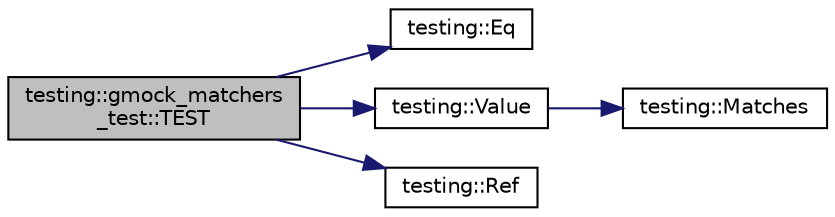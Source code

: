 digraph "testing::gmock_matchers_test::TEST"
{
  edge [fontname="Helvetica",fontsize="10",labelfontname="Helvetica",labelfontsize="10"];
  node [fontname="Helvetica",fontsize="10",shape=record];
  rankdir="LR";
  Node909 [label="testing::gmock_matchers\l_test::TEST",height=0.2,width=0.4,color="black", fillcolor="grey75", style="filled", fontcolor="black"];
  Node909 -> Node910 [color="midnightblue",fontsize="10",style="solid",fontname="Helvetica"];
  Node910 [label="testing::Eq",height=0.2,width=0.4,color="black", fillcolor="white", style="filled",URL="$d0/d75/namespacetesting.html#a0cb8ba7eae844c871eccb29e7c81635f"];
  Node909 -> Node911 [color="midnightblue",fontsize="10",style="solid",fontname="Helvetica"];
  Node911 [label="testing::Value",height=0.2,width=0.4,color="black", fillcolor="white", style="filled",URL="$d0/d75/namespacetesting.html#ae44c50a3a7f0a46f05c8a0b0592b4a62"];
  Node911 -> Node912 [color="midnightblue",fontsize="10",style="solid",fontname="Helvetica"];
  Node912 [label="testing::Matches",height=0.2,width=0.4,color="black", fillcolor="white", style="filled",URL="$d0/d75/namespacetesting.html#ad53b509ae9cd51040d67f668f99702ae"];
  Node909 -> Node913 [color="midnightblue",fontsize="10",style="solid",fontname="Helvetica"];
  Node913 [label="testing::Ref",height=0.2,width=0.4,color="black", fillcolor="white", style="filled",URL="$d0/d75/namespacetesting.html#a0a4a364121ea3fa656a112f1c2e6b7a4"];
}
